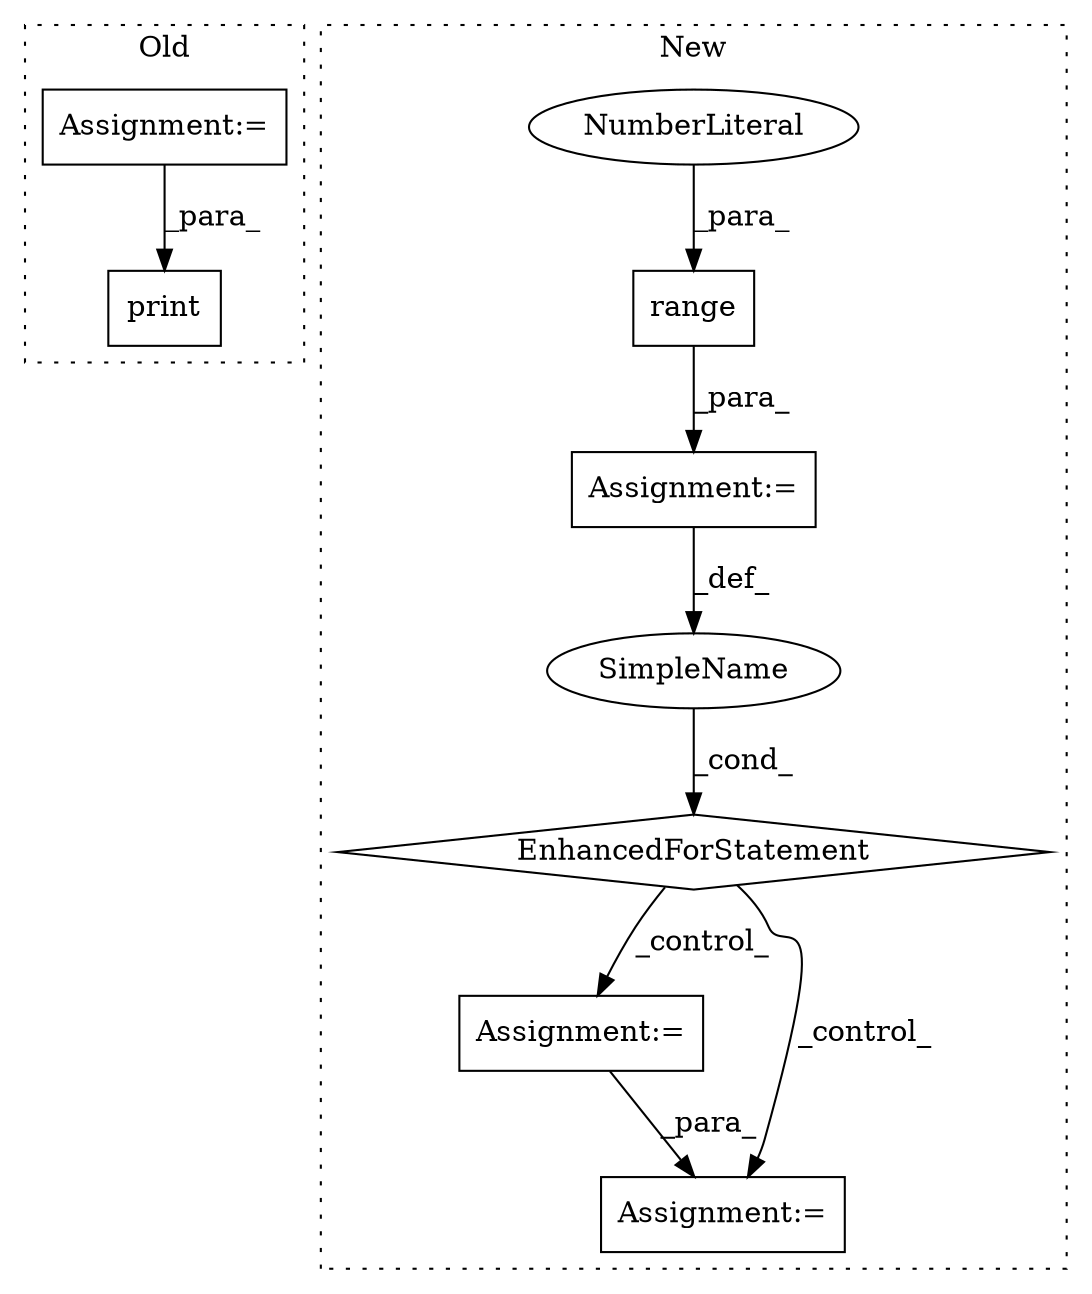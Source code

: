 digraph G {
subgraph cluster0 {
1 [label="print" a="32" s="2895,2905" l="6,1" shape="box"];
9 [label="Assignment:=" a="7" s="2823" l="1" shape="box"];
label = "Old";
style="dotted";
}
subgraph cluster1 {
2 [label="range" a="32" s="2855,2863" l="6,1" shape="box"];
3 [label="Assignment:=" a="7" s="2792,2864" l="53,2" shape="box"];
4 [label="EnhancedForStatement" a="70" s="2792,2864" l="53,2" shape="diamond"];
5 [label="NumberLiteral" a="34" s="2861" l="2" shape="ellipse"];
6 [label="Assignment:=" a="7" s="2910" l="1" shape="box"];
7 [label="SimpleName" a="42" s="2849" l="3" shape="ellipse"];
8 [label="Assignment:=" a="7" s="2942" l="1" shape="box"];
label = "New";
style="dotted";
}
2 -> 3 [label="_para_"];
3 -> 7 [label="_def_"];
4 -> 8 [label="_control_"];
4 -> 6 [label="_control_"];
5 -> 2 [label="_para_"];
6 -> 8 [label="_para_"];
7 -> 4 [label="_cond_"];
9 -> 1 [label="_para_"];
}